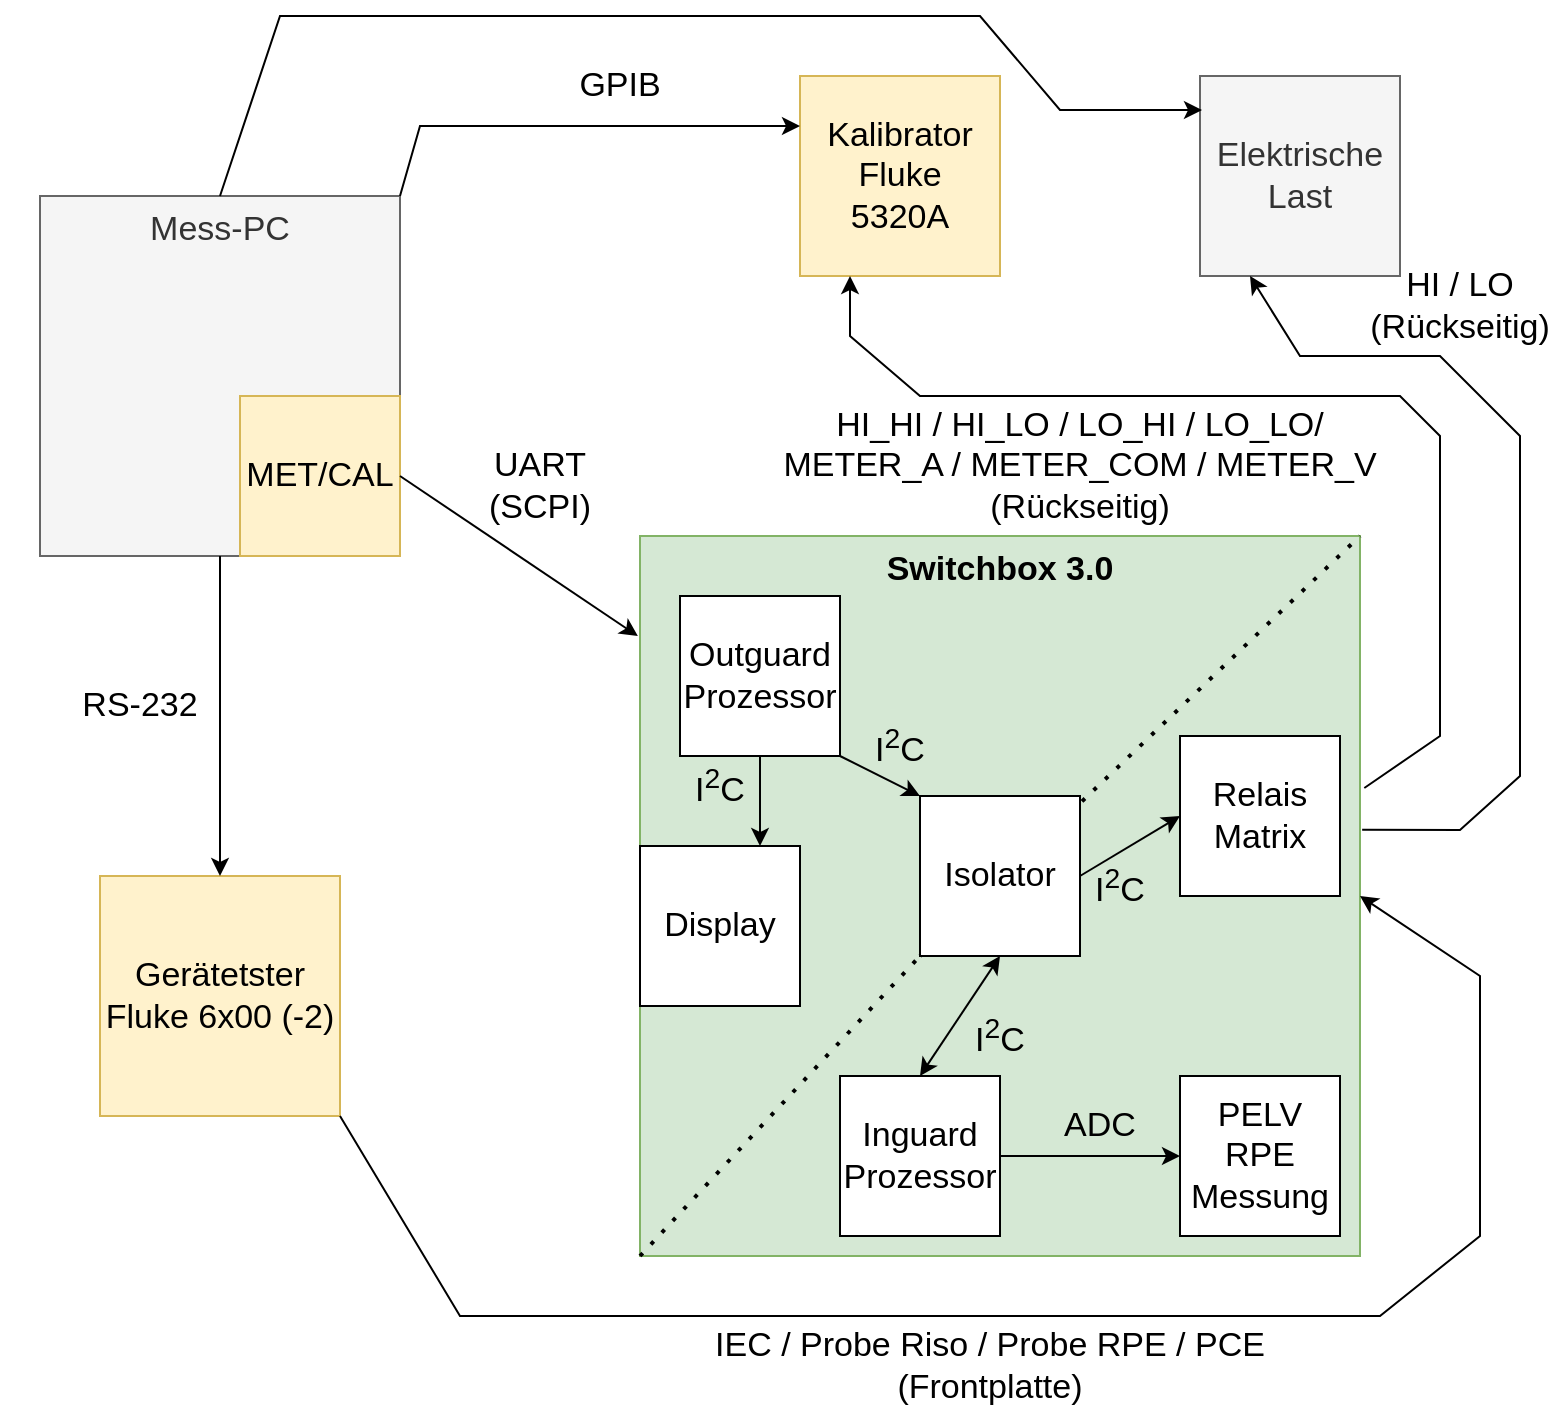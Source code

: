 <mxfile version="17.4.0" type="github">
  <diagram id="C5RBs43oDa-KdzZeNtuy" name="Page-1">
    <mxGraphModel dx="1414" dy="742" grid="1" gridSize="10" guides="1" tooltips="1" connect="1" arrows="1" fold="1" page="1" pageScale="1" pageWidth="827" pageHeight="1169" math="0" shadow="0">
      <root>
        <mxCell id="WIyWlLk6GJQsqaUBKTNV-0" />
        <mxCell id="WIyWlLk6GJQsqaUBKTNV-1" parent="WIyWlLk6GJQsqaUBKTNV-0" />
        <mxCell id="hm7BqYwgh4JLyqCL0zQq-0" value="Switchbox 3.0" style="whiteSpace=wrap;html=1;aspect=fixed;fontSize=17;fontStyle=1;verticalAlign=top;fillColor=#d5e8d4;strokeColor=#82b366;" parent="WIyWlLk6GJQsqaUBKTNV-1" vertex="1">
          <mxGeometry x="360" y="350" width="360" height="360" as="geometry" />
        </mxCell>
        <mxCell id="hm7BqYwgh4JLyqCL0zQq-1" value="Mess-PC" style="whiteSpace=wrap;html=1;aspect=fixed;fontSize=17;verticalAlign=top;fillColor=#f5f5f5;fontColor=#333333;strokeColor=#666666;" parent="WIyWlLk6GJQsqaUBKTNV-1" vertex="1">
          <mxGeometry x="60" y="180" width="180" height="180" as="geometry" />
        </mxCell>
        <mxCell id="hm7BqYwgh4JLyqCL0zQq-2" value="MET/CAL" style="whiteSpace=wrap;html=1;aspect=fixed;fontSize=17;fillColor=#fff2cc;strokeColor=#d6b656;" parent="WIyWlLk6GJQsqaUBKTNV-1" vertex="1">
          <mxGeometry x="160" y="280" width="80" height="80" as="geometry" />
        </mxCell>
        <mxCell id="hm7BqYwgh4JLyqCL0zQq-3" value="Kalibrator&lt;br&gt;Fluke&lt;br&gt;5320A" style="whiteSpace=wrap;html=1;aspect=fixed;fontSize=17;fillColor=#fff2cc;strokeColor=#d6b656;" parent="WIyWlLk6GJQsqaUBKTNV-1" vertex="1">
          <mxGeometry x="440" y="120" width="100" height="100" as="geometry" />
        </mxCell>
        <mxCell id="hm7BqYwgh4JLyqCL0zQq-4" value="Gerätetster&lt;br&gt;Fluke 6x00 (-2)" style="whiteSpace=wrap;html=1;aspect=fixed;fontSize=17;fillColor=#fff2cc;strokeColor=#d6b656;" parent="WIyWlLk6GJQsqaUBKTNV-1" vertex="1">
          <mxGeometry x="90" y="520" width="120" height="120" as="geometry" />
        </mxCell>
        <mxCell id="hm7BqYwgh4JLyqCL0zQq-7" value="Outguard&lt;br&gt;Prozessor" style="whiteSpace=wrap;html=1;aspect=fixed;fontSize=17;" parent="WIyWlLk6GJQsqaUBKTNV-1" vertex="1">
          <mxGeometry x="380" y="380" width="80" height="80" as="geometry" />
        </mxCell>
        <mxCell id="hm7BqYwgh4JLyqCL0zQq-8" value="Relais&lt;br&gt;Matrix" style="whiteSpace=wrap;html=1;aspect=fixed;fontSize=17;" parent="WIyWlLk6GJQsqaUBKTNV-1" vertex="1">
          <mxGeometry x="630" y="450" width="80" height="80" as="geometry" />
        </mxCell>
        <mxCell id="hm7BqYwgh4JLyqCL0zQq-9" value="Inguard&lt;br&gt;Prozessor" style="whiteSpace=wrap;html=1;aspect=fixed;fontSize=17;" parent="WIyWlLk6GJQsqaUBKTNV-1" vertex="1">
          <mxGeometry x="460" y="620" width="80" height="80" as="geometry" />
        </mxCell>
        <mxCell id="hm7BqYwgh4JLyqCL0zQq-10" value="PELV&lt;br&gt;RPE&lt;br&gt;Messung" style="whiteSpace=wrap;html=1;aspect=fixed;fontSize=17;" parent="WIyWlLk6GJQsqaUBKTNV-1" vertex="1">
          <mxGeometry x="630" y="620" width="80" height="80" as="geometry" />
        </mxCell>
        <mxCell id="hm7BqYwgh4JLyqCL0zQq-11" value="" style="endArrow=classic;html=1;rounded=0;fontSize=17;entryX=0.5;entryY=0;entryDx=0;entryDy=0;exitX=0.5;exitY=1;exitDx=0;exitDy=0;" parent="WIyWlLk6GJQsqaUBKTNV-1" source="hm7BqYwgh4JLyqCL0zQq-1" target="hm7BqYwgh4JLyqCL0zQq-4" edge="1">
          <mxGeometry width="50" height="50" relative="1" as="geometry">
            <mxPoint x="390" y="470" as="sourcePoint" />
            <mxPoint x="440" y="420" as="targetPoint" />
          </mxGeometry>
        </mxCell>
        <mxCell id="hm7BqYwgh4JLyqCL0zQq-12" value="RS-232" style="text;html=1;strokeColor=none;fillColor=none;align=center;verticalAlign=middle;whiteSpace=wrap;rounded=0;fontSize=17;" parent="WIyWlLk6GJQsqaUBKTNV-1" vertex="1">
          <mxGeometry x="40" y="420" width="140" height="30" as="geometry" />
        </mxCell>
        <mxCell id="hm7BqYwgh4JLyqCL0zQq-13" value="" style="endArrow=classic;html=1;rounded=0;fontSize=17;entryX=-0.003;entryY=0.139;entryDx=0;entryDy=0;entryPerimeter=0;exitX=1;exitY=0.5;exitDx=0;exitDy=0;" parent="WIyWlLk6GJQsqaUBKTNV-1" source="hm7BqYwgh4JLyqCL0zQq-2" target="hm7BqYwgh4JLyqCL0zQq-0" edge="1">
          <mxGeometry width="50" height="50" relative="1" as="geometry">
            <mxPoint x="390" y="470" as="sourcePoint" />
            <mxPoint x="440" y="420" as="targetPoint" />
          </mxGeometry>
        </mxCell>
        <mxCell id="hm7BqYwgh4JLyqCL0zQq-14" value="" style="endArrow=none;dashed=1;html=1;dashPattern=1 3;strokeWidth=2;rounded=0;fontSize=17;exitX=0;exitY=1;exitDx=0;exitDy=0;entryX=1;entryY=0;entryDx=0;entryDy=0;startArrow=none;" parent="WIyWlLk6GJQsqaUBKTNV-1" source="hm7BqYwgh4JLyqCL0zQq-16" target="hm7BqYwgh4JLyqCL0zQq-0" edge="1">
          <mxGeometry width="50" height="50" relative="1" as="geometry">
            <mxPoint x="390" y="470" as="sourcePoint" />
            <mxPoint x="440" y="420" as="targetPoint" />
          </mxGeometry>
        </mxCell>
        <mxCell id="hm7BqYwgh4JLyqCL0zQq-16" value="Isolator" style="whiteSpace=wrap;html=1;aspect=fixed;fontSize=17;" parent="WIyWlLk6GJQsqaUBKTNV-1" vertex="1">
          <mxGeometry x="500" y="480" width="80" height="80" as="geometry" />
        </mxCell>
        <mxCell id="hm7BqYwgh4JLyqCL0zQq-18" value="" style="endArrow=none;dashed=1;html=1;dashPattern=1 3;strokeWidth=2;rounded=0;fontSize=17;entryX=0;entryY=1;entryDx=0;entryDy=0;exitX=0;exitY=1;exitDx=0;exitDy=0;" parent="WIyWlLk6GJQsqaUBKTNV-1" source="hm7BqYwgh4JLyqCL0zQq-0" target="hm7BqYwgh4JLyqCL0zQq-16" edge="1">
          <mxGeometry width="50" height="50" relative="1" as="geometry">
            <mxPoint x="390" y="570" as="sourcePoint" />
            <mxPoint x="440" y="520" as="targetPoint" />
          </mxGeometry>
        </mxCell>
        <mxCell id="hm7BqYwgh4JLyqCL0zQq-19" value="" style="endArrow=classic;html=1;rounded=0;fontSize=17;entryX=0;entryY=0;entryDx=0;entryDy=0;exitX=1;exitY=1;exitDx=0;exitDy=0;" parent="WIyWlLk6GJQsqaUBKTNV-1" source="hm7BqYwgh4JLyqCL0zQq-7" target="hm7BqYwgh4JLyqCL0zQq-16" edge="1">
          <mxGeometry width="50" height="50" relative="1" as="geometry">
            <mxPoint x="390" y="570" as="sourcePoint" />
            <mxPoint x="440" y="520" as="targetPoint" />
          </mxGeometry>
        </mxCell>
        <mxCell id="hm7BqYwgh4JLyqCL0zQq-20" value="I&lt;sup&gt;2&lt;/sup&gt;C" style="text;html=1;strokeColor=none;fillColor=none;align=center;verticalAlign=middle;whiteSpace=wrap;rounded=0;fontSize=17;" parent="WIyWlLk6GJQsqaUBKTNV-1" vertex="1">
          <mxGeometry x="460" y="440" width="60" height="30" as="geometry" />
        </mxCell>
        <mxCell id="hm7BqYwgh4JLyqCL0zQq-21" value="" style="endArrow=classic;html=1;rounded=0;fontSize=17;entryX=0;entryY=0.5;entryDx=0;entryDy=0;exitX=1;exitY=0.5;exitDx=0;exitDy=0;" parent="WIyWlLk6GJQsqaUBKTNV-1" source="hm7BqYwgh4JLyqCL0zQq-16" target="hm7BqYwgh4JLyqCL0zQq-8" edge="1">
          <mxGeometry width="50" height="50" relative="1" as="geometry">
            <mxPoint x="390" y="570" as="sourcePoint" />
            <mxPoint x="440" y="520" as="targetPoint" />
          </mxGeometry>
        </mxCell>
        <mxCell id="hm7BqYwgh4JLyqCL0zQq-22" value="I&lt;sup&gt;2&lt;/sup&gt;C" style="text;html=1;strokeColor=none;fillColor=none;align=center;verticalAlign=middle;whiteSpace=wrap;rounded=0;fontSize=17;" parent="WIyWlLk6GJQsqaUBKTNV-1" vertex="1">
          <mxGeometry x="570" y="510" width="60" height="30" as="geometry" />
        </mxCell>
        <mxCell id="hm7BqYwgh4JLyqCL0zQq-23" value="" style="endArrow=classic;html=1;rounded=0;fontSize=17;entryX=0;entryY=0.5;entryDx=0;entryDy=0;exitX=1;exitY=0.5;exitDx=0;exitDy=0;" parent="WIyWlLk6GJQsqaUBKTNV-1" source="hm7BqYwgh4JLyqCL0zQq-9" target="hm7BqYwgh4JLyqCL0zQq-10" edge="1">
          <mxGeometry width="50" height="50" relative="1" as="geometry">
            <mxPoint x="390" y="570" as="sourcePoint" />
            <mxPoint x="440" y="520" as="targetPoint" />
          </mxGeometry>
        </mxCell>
        <mxCell id="hm7BqYwgh4JLyqCL0zQq-24" value="ADC" style="text;html=1;strokeColor=none;fillColor=none;align=center;verticalAlign=middle;whiteSpace=wrap;rounded=0;fontSize=17;" parent="WIyWlLk6GJQsqaUBKTNV-1" vertex="1">
          <mxGeometry x="560" y="630" width="60" height="30" as="geometry" />
        </mxCell>
        <mxCell id="hm7BqYwgh4JLyqCL0zQq-25" value="" style="endArrow=classic;startArrow=classic;html=1;rounded=0;fontSize=17;entryX=0.5;entryY=1;entryDx=0;entryDy=0;exitX=0.5;exitY=0;exitDx=0;exitDy=0;" parent="WIyWlLk6GJQsqaUBKTNV-1" source="hm7BqYwgh4JLyqCL0zQq-9" target="hm7BqYwgh4JLyqCL0zQq-16" edge="1">
          <mxGeometry width="50" height="50" relative="1" as="geometry">
            <mxPoint x="390" y="570" as="sourcePoint" />
            <mxPoint x="440" y="520" as="targetPoint" />
          </mxGeometry>
        </mxCell>
        <mxCell id="hm7BqYwgh4JLyqCL0zQq-26" value="I&lt;sup&gt;2&lt;/sup&gt;C" style="text;html=1;strokeColor=none;fillColor=none;align=center;verticalAlign=middle;whiteSpace=wrap;rounded=0;fontSize=17;" parent="WIyWlLk6GJQsqaUBKTNV-1" vertex="1">
          <mxGeometry x="510" y="585" width="60" height="30" as="geometry" />
        </mxCell>
        <mxCell id="hm7BqYwgh4JLyqCL0zQq-27" value="" style="endArrow=classic;html=1;rounded=0;fontSize=17;exitX=1;exitY=1;exitDx=0;exitDy=0;entryX=1;entryY=0.5;entryDx=0;entryDy=0;" parent="WIyWlLk6GJQsqaUBKTNV-1" source="hm7BqYwgh4JLyqCL0zQq-4" target="hm7BqYwgh4JLyqCL0zQq-0" edge="1">
          <mxGeometry width="50" height="50" relative="1" as="geometry">
            <mxPoint x="390" y="570" as="sourcePoint" />
            <mxPoint x="780" y="510" as="targetPoint" />
            <Array as="points">
              <mxPoint x="270" y="740" />
              <mxPoint x="730" y="740" />
              <mxPoint x="780" y="700" />
              <mxPoint x="780" y="570" />
            </Array>
          </mxGeometry>
        </mxCell>
        <mxCell id="hm7BqYwgh4JLyqCL0zQq-29" value="IEC / Probe Riso / Probe RPE / PCE&lt;br&gt;(Frontplatte)" style="text;html=1;strokeColor=none;fillColor=none;align=center;verticalAlign=middle;whiteSpace=wrap;rounded=0;fontSize=17;" parent="WIyWlLk6GJQsqaUBKTNV-1" vertex="1">
          <mxGeometry x="370" y="750" width="330" height="30" as="geometry" />
        </mxCell>
        <mxCell id="hm7BqYwgh4JLyqCL0zQq-31" value="" style="endArrow=classic;html=1;rounded=0;fontSize=17;exitX=1;exitY=0;exitDx=0;exitDy=0;entryX=0;entryY=0.25;entryDx=0;entryDy=0;" parent="WIyWlLk6GJQsqaUBKTNV-1" source="hm7BqYwgh4JLyqCL0zQq-1" target="hm7BqYwgh4JLyqCL0zQq-3" edge="1">
          <mxGeometry width="50" height="50" relative="1" as="geometry">
            <mxPoint x="390" y="280" as="sourcePoint" />
            <mxPoint x="440" y="230" as="targetPoint" />
            <Array as="points">
              <mxPoint x="250" y="145" />
            </Array>
          </mxGeometry>
        </mxCell>
        <mxCell id="hm7BqYwgh4JLyqCL0zQq-32" value="GPIB" style="text;html=1;strokeColor=none;fillColor=none;align=center;verticalAlign=middle;whiteSpace=wrap;rounded=0;fontSize=17;" parent="WIyWlLk6GJQsqaUBKTNV-1" vertex="1">
          <mxGeometry x="320" y="110" width="60" height="30" as="geometry" />
        </mxCell>
        <mxCell id="hm7BqYwgh4JLyqCL0zQq-33" value="" style="endArrow=classic;html=1;rounded=0;fontSize=17;entryX=0.25;entryY=1;entryDx=0;entryDy=0;exitX=1.006;exitY=0.35;exitDx=0;exitDy=0;exitPerimeter=0;" parent="WIyWlLk6GJQsqaUBKTNV-1" source="hm7BqYwgh4JLyqCL0zQq-0" target="hm7BqYwgh4JLyqCL0zQq-3" edge="1">
          <mxGeometry width="50" height="50" relative="1" as="geometry">
            <mxPoint x="390" y="540" as="sourcePoint" />
            <mxPoint x="440" y="490" as="targetPoint" />
            <Array as="points">
              <mxPoint x="760" y="450" />
              <mxPoint x="760" y="300" />
              <mxPoint x="740" y="280" />
              <mxPoint x="500" y="280" />
              <mxPoint x="465" y="250" />
            </Array>
          </mxGeometry>
        </mxCell>
        <mxCell id="hm7BqYwgh4JLyqCL0zQq-35" value="UART&lt;br&gt;(SCPI)" style="text;html=1;strokeColor=none;fillColor=none;align=center;verticalAlign=middle;whiteSpace=wrap;rounded=0;fontSize=17;" parent="WIyWlLk6GJQsqaUBKTNV-1" vertex="1">
          <mxGeometry x="280" y="310" width="60" height="30" as="geometry" />
        </mxCell>
        <mxCell id="hm7BqYwgh4JLyqCL0zQq-37" value="HI_HI / HI_LO / LO_HI / LO_LO/ METER_A / METER_COM / METER_V&lt;br&gt;(Rückseitig)" style="text;html=1;strokeColor=none;fillColor=none;align=center;verticalAlign=middle;whiteSpace=wrap;rounded=0;fontSize=17;" parent="WIyWlLk6GJQsqaUBKTNV-1" vertex="1">
          <mxGeometry x="430" y="300" width="300" height="30" as="geometry" />
        </mxCell>
        <mxCell id="hm7BqYwgh4JLyqCL0zQq-39" value="Elektrische&lt;br&gt;Last" style="whiteSpace=wrap;html=1;aspect=fixed;fontSize=17;fillColor=#f5f5f5;fontColor=#333333;strokeColor=#666666;" parent="WIyWlLk6GJQsqaUBKTNV-1" vertex="1">
          <mxGeometry x="640" y="120" width="100" height="100" as="geometry" />
        </mxCell>
        <mxCell id="hm7BqYwgh4JLyqCL0zQq-40" value="" style="endArrow=classic;html=1;rounded=0;fontSize=17;entryX=0.25;entryY=1;entryDx=0;entryDy=0;exitX=1.003;exitY=0.408;exitDx=0;exitDy=0;exitPerimeter=0;" parent="WIyWlLk6GJQsqaUBKTNV-1" source="hm7BqYwgh4JLyqCL0zQq-0" target="hm7BqYwgh4JLyqCL0zQq-39" edge="1">
          <mxGeometry width="50" height="50" relative="1" as="geometry">
            <mxPoint x="390" y="500" as="sourcePoint" />
            <mxPoint x="440" y="450" as="targetPoint" />
            <Array as="points">
              <mxPoint x="770" y="497" />
              <mxPoint x="800" y="470" />
              <mxPoint x="800" y="300" />
              <mxPoint x="760" y="260" />
              <mxPoint x="690" y="260" />
            </Array>
          </mxGeometry>
        </mxCell>
        <mxCell id="hm7BqYwgh4JLyqCL0zQq-41" value="HI / LO&lt;br&gt;(Rückseitig)" style="text;html=1;strokeColor=none;fillColor=none;align=center;verticalAlign=middle;whiteSpace=wrap;rounded=0;fontSize=17;" parent="WIyWlLk6GJQsqaUBKTNV-1" vertex="1">
          <mxGeometry x="740" y="220" width="60" height="30" as="geometry" />
        </mxCell>
        <mxCell id="hm7BqYwgh4JLyqCL0zQq-43" value="" style="endArrow=classic;html=1;rounded=0;fontSize=17;entryX=0.01;entryY=0.17;entryDx=0;entryDy=0;entryPerimeter=0;exitX=0.5;exitY=0;exitDx=0;exitDy=0;" parent="WIyWlLk6GJQsqaUBKTNV-1" source="hm7BqYwgh4JLyqCL0zQq-1" target="hm7BqYwgh4JLyqCL0zQq-39" edge="1">
          <mxGeometry width="50" height="50" relative="1" as="geometry">
            <mxPoint x="430" y="500" as="sourcePoint" />
            <mxPoint x="480" y="450" as="targetPoint" />
            <Array as="points">
              <mxPoint x="180" y="90" />
              <mxPoint x="530" y="90" />
              <mxPoint x="570" y="137" />
            </Array>
          </mxGeometry>
        </mxCell>
        <mxCell id="4HVCYqiJ3IyE6wZA-DTs-0" value="&lt;font style=&quot;font-size: 17px&quot;&gt;Display&lt;/font&gt;" style="whiteSpace=wrap;html=1;aspect=fixed;" vertex="1" parent="WIyWlLk6GJQsqaUBKTNV-1">
          <mxGeometry x="360" y="505" width="80" height="80" as="geometry" />
        </mxCell>
        <mxCell id="4HVCYqiJ3IyE6wZA-DTs-1" value="" style="endArrow=classic;html=1;rounded=0;fontSize=17;entryX=0.75;entryY=0;entryDx=0;entryDy=0;exitX=0.5;exitY=1;exitDx=0;exitDy=0;" edge="1" parent="WIyWlLk6GJQsqaUBKTNV-1" source="hm7BqYwgh4JLyqCL0zQq-7" target="4HVCYqiJ3IyE6wZA-DTs-0">
          <mxGeometry width="50" height="50" relative="1" as="geometry">
            <mxPoint x="390" y="410" as="sourcePoint" />
            <mxPoint x="440" y="360" as="targetPoint" />
          </mxGeometry>
        </mxCell>
        <mxCell id="4HVCYqiJ3IyE6wZA-DTs-2" value="I&lt;sup&gt;2&lt;/sup&gt;C" style="text;html=1;strokeColor=none;fillColor=none;align=center;verticalAlign=middle;whiteSpace=wrap;rounded=0;fontSize=17;" vertex="1" parent="WIyWlLk6GJQsqaUBKTNV-1">
          <mxGeometry x="370" y="460" width="60" height="30" as="geometry" />
        </mxCell>
      </root>
    </mxGraphModel>
  </diagram>
</mxfile>
